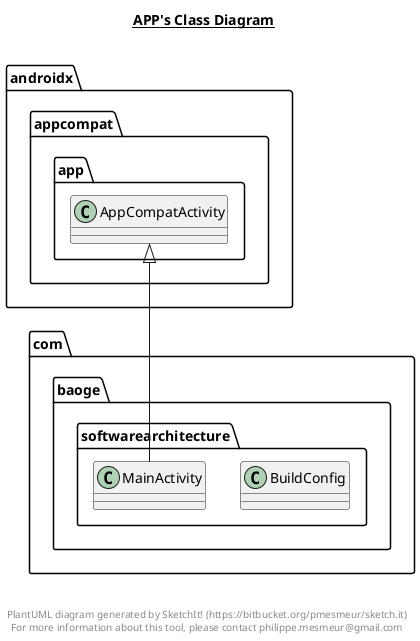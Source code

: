 @startuml

title __APP's Class Diagram__\n

  namespace com.baoge.softwarearchitecture {
    class com.baoge.softwarearchitecture.BuildConfig {
    }
  }
  

  namespace com.baoge.softwarearchitecture {
    class com.baoge.softwarearchitecture.MainActivity {
    }
  }
  

  com.baoge.softwarearchitecture.MainActivity -up-|> androidx.appcompat.app.AppCompatActivity


right footer


PlantUML diagram generated by SketchIt! (https://bitbucket.org/pmesmeur/sketch.it)
For more information about this tool, please contact philippe.mesmeur@gmail.com
endfooter

@enduml

